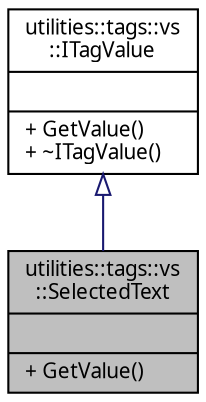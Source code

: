 digraph "utilities::tags::vs::SelectedText"
{
 // INTERACTIVE_SVG=YES
  edge [fontname="Verdana",fontsize="10",labelfontname="Verdana",labelfontsize="10"];
  node [fontname="Verdana",fontsize="10",shape=record];
  Node1 [label="{utilities::tags::vs\l::SelectedText\n||+ GetValue()\l}",height=0.2,width=0.4,color="black", fillcolor="grey75", style="filled", fontcolor="black"];
  Node2 -> Node1 [dir="back",color="midnightblue",fontsize="10",style="solid",arrowtail="onormal",fontname="Verdana"];
  Node2 [label="{utilities::tags::vs\l::ITagValue\n||+ GetValue()\l+ ~ITagValue()\l}",height=0.2,width=0.4,color="black", fillcolor="white", style="filled",URL="$classutilities_1_1tags_1_1vs_1_1_i_tag_value.html",tooltip="Класс входит в Проект Tags   Интерфейс классов получения значения конкретного тега. "];
}

